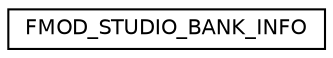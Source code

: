 digraph "Graphical Class Hierarchy"
{
  edge [fontname="Helvetica",fontsize="10",labelfontname="Helvetica",labelfontsize="10"];
  node [fontname="Helvetica",fontsize="10",shape=record];
  rankdir="LR";
  Node1 [label="FMOD_STUDIO_BANK_INFO",height=0.2,width=0.4,color="black", fillcolor="white", style="filled",URL="$struct_f_m_o_d___s_t_u_d_i_o___b_a_n_k___i_n_f_o.html"];
}
